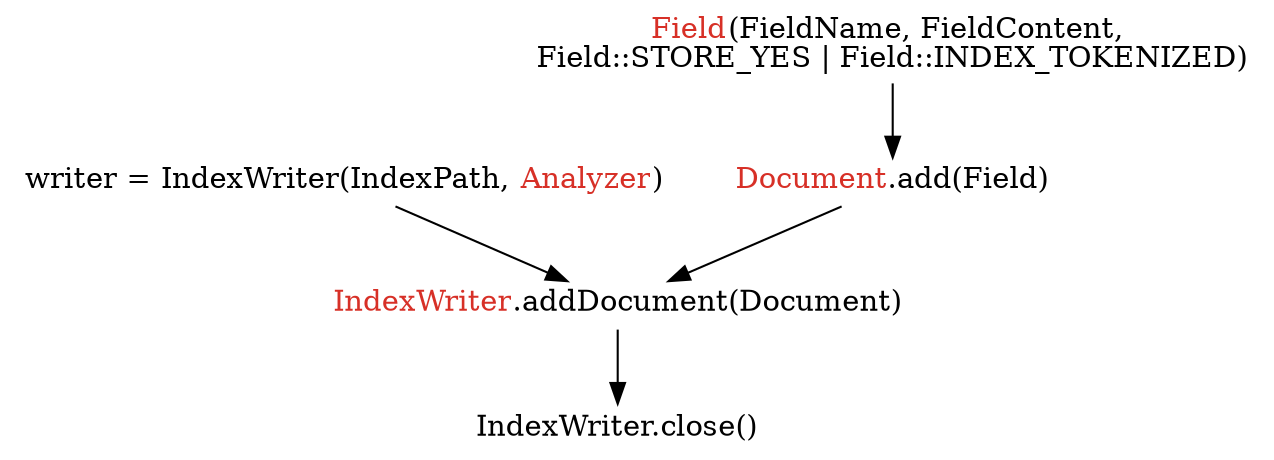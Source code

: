 digraph lucene {
  node [shape=plaintext, width=.6, height=.1]
//  node [shape=box, width=.6, height=.1]
  af [label=<<FONT COLOR="#d73027">Document</FONT>.add(Field)>]
  ad [label=<<FONT COLOR="#d73027">IndexWriter</FONT>.addDocument(Document)>]
  f [label=<<FONT COLOR="#d73027">Field</FONT>(FieldName, FieldContent, <br/>Field::STORE_YES | Field::INDEX_TOKENIZED)>]
  f -> af
  af -> ad
  a [label=<writer = IndexWriter(IndexPath, <FONT COLOR="#d73027">Analyzer</FONT>)>]
  a -> ad
  ad -> "IndexWriter.close()"
}
